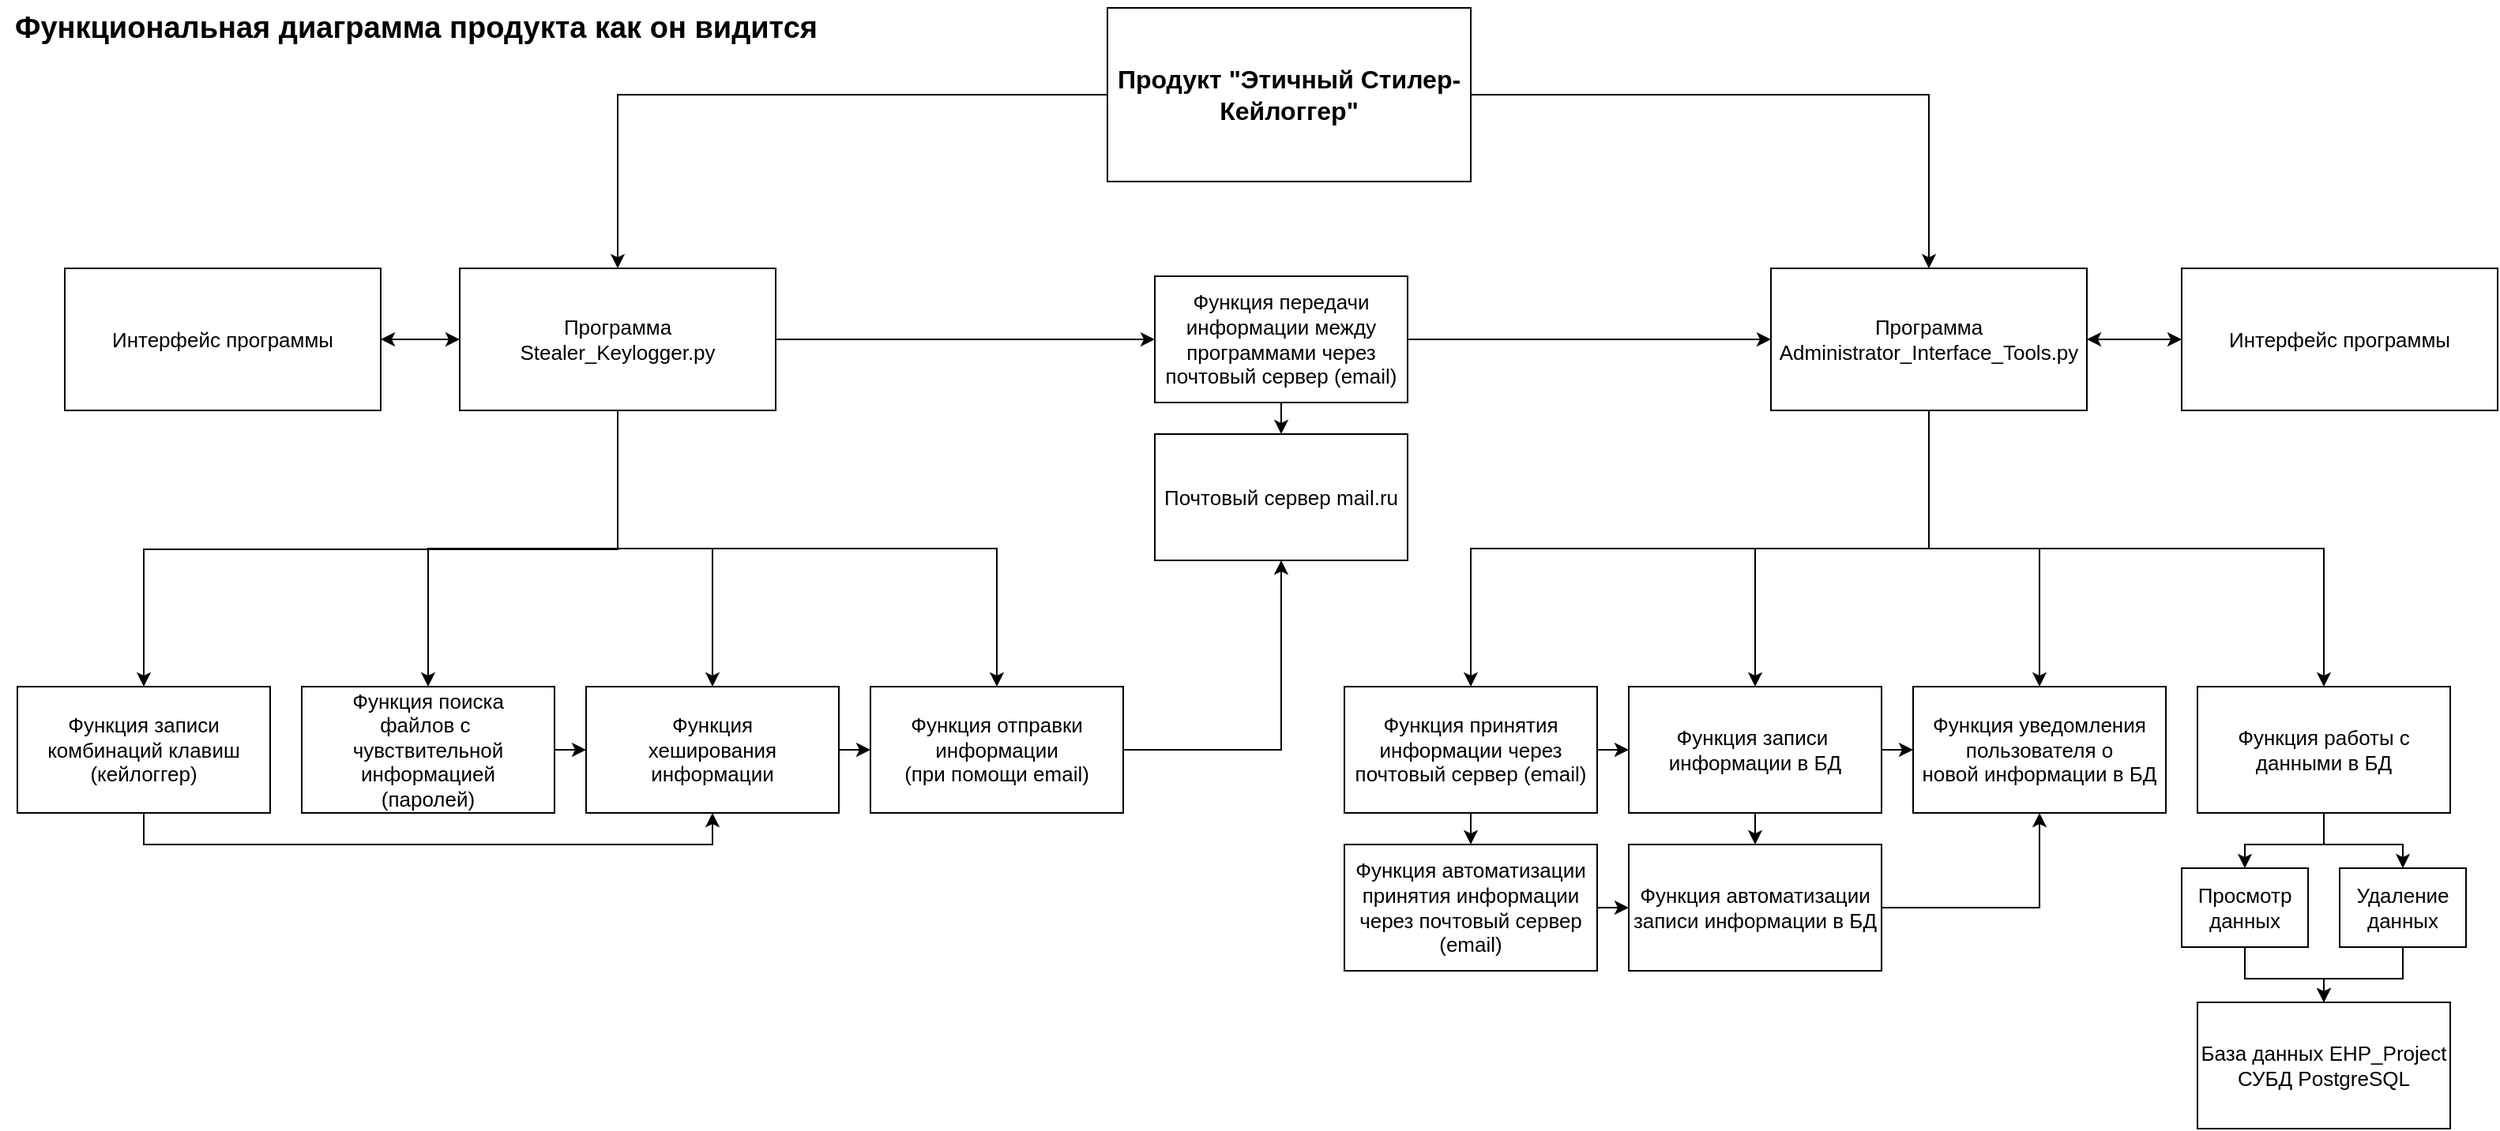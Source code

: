 <mxfile version="22.1.18" type="device">
  <diagram id="c7Wnre_xee9KQcAQQJKV" name="Страница 1">
    <mxGraphModel dx="1594" dy="945" grid="0" gridSize="10" guides="1" tooltips="1" connect="1" arrows="1" fold="1" page="1" pageScale="1" pageWidth="3300" pageHeight="4681" math="0" shadow="0">
      <root>
        <mxCell id="0" />
        <mxCell id="1" parent="0" />
        <mxCell id="H0QDDxEWL5w_yqqX34YD-27" style="edgeStyle=orthogonalEdgeStyle;rounded=0;orthogonalLoop=1;jettySize=auto;html=1;exitX=0;exitY=0.5;exitDx=0;exitDy=0;entryX=0.5;entryY=0;entryDx=0;entryDy=0;fontSize=13;" parent="1" source="H0QDDxEWL5w_yqqX34YD-2" target="H0QDDxEWL5w_yqqX34YD-5" edge="1">
          <mxGeometry relative="1" as="geometry" />
        </mxCell>
        <mxCell id="H0QDDxEWL5w_yqqX34YD-28" style="edgeStyle=orthogonalEdgeStyle;rounded=0;orthogonalLoop=1;jettySize=auto;html=1;exitX=1;exitY=0.5;exitDx=0;exitDy=0;entryX=0.5;entryY=0;entryDx=0;entryDy=0;fontSize=13;" parent="1" source="H0QDDxEWL5w_yqqX34YD-2" target="H0QDDxEWL5w_yqqX34YD-4" edge="1">
          <mxGeometry relative="1" as="geometry" />
        </mxCell>
        <mxCell id="H0QDDxEWL5w_yqqX34YD-2" value="&lt;span style=&quot;font-weight: 700; font-size: 16px;&quot;&gt;Продукт &quot;Этичный Стилер-Кейлоггер&quot;&lt;/span&gt;" style="rounded=0;whiteSpace=wrap;html=1;fontSize=16;" parent="1" vertex="1">
          <mxGeometry x="760" y="30" width="230" height="110" as="geometry" />
        </mxCell>
        <mxCell id="H0QDDxEWL5w_yqqX34YD-29" style="edgeStyle=orthogonalEdgeStyle;rounded=0;orthogonalLoop=1;jettySize=auto;html=1;exitX=0.5;exitY=1;exitDx=0;exitDy=0;entryX=0.5;entryY=0;entryDx=0;entryDy=0;fontSize=13;" parent="1" source="H0QDDxEWL5w_yqqX34YD-4" target="H0QDDxEWL5w_yqqX34YD-23" edge="1">
          <mxGeometry relative="1" as="geometry" />
        </mxCell>
        <mxCell id="H0QDDxEWL5w_yqqX34YD-34" style="edgeStyle=orthogonalEdgeStyle;rounded=0;orthogonalLoop=1;jettySize=auto;html=1;exitX=1;exitY=0.5;exitDx=0;exitDy=0;entryX=0;entryY=0.5;entryDx=0;entryDy=0;fontSize=13;" parent="1" source="H0QDDxEWL5w_yqqX34YD-4" target="H0QDDxEWL5w_yqqX34YD-33" edge="1">
          <mxGeometry relative="1" as="geometry" />
        </mxCell>
        <mxCell id="H0QDDxEWL5w_yqqX34YD-36" style="edgeStyle=orthogonalEdgeStyle;rounded=0;orthogonalLoop=1;jettySize=auto;html=1;exitX=0.5;exitY=1;exitDx=0;exitDy=0;entryX=0.5;entryY=0;entryDx=0;entryDy=0;fontSize=13;" parent="1" source="H0QDDxEWL5w_yqqX34YD-4" target="H0QDDxEWL5w_yqqX34YD-24" edge="1">
          <mxGeometry relative="1" as="geometry" />
        </mxCell>
        <mxCell id="H0QDDxEWL5w_yqqX34YD-37" style="edgeStyle=orthogonalEdgeStyle;rounded=0;orthogonalLoop=1;jettySize=auto;html=1;exitX=0.5;exitY=1;exitDx=0;exitDy=0;entryX=0.5;entryY=0;entryDx=0;entryDy=0;fontSize=13;" parent="1" source="H0QDDxEWL5w_yqqX34YD-4" target="H0QDDxEWL5w_yqqX34YD-25" edge="1">
          <mxGeometry relative="1" as="geometry" />
        </mxCell>
        <mxCell id="H0QDDxEWL5w_yqqX34YD-38" style="edgeStyle=orthogonalEdgeStyle;rounded=0;orthogonalLoop=1;jettySize=auto;html=1;exitX=0.5;exitY=1;exitDx=0;exitDy=0;entryX=0.5;entryY=0;entryDx=0;entryDy=0;fontSize=13;" parent="1" source="H0QDDxEWL5w_yqqX34YD-4" target="H0QDDxEWL5w_yqqX34YD-26" edge="1">
          <mxGeometry relative="1" as="geometry" />
        </mxCell>
        <mxCell id="H0QDDxEWL5w_yqqX34YD-4" value="Программа&#xa;Administrator_Interface_Tools.py" style="rounded=0;whiteSpace=wrap;fontSize=13;" parent="1" vertex="1">
          <mxGeometry x="1180" y="195" width="200" height="90" as="geometry" />
        </mxCell>
        <mxCell id="H0QDDxEWL5w_yqqX34YD-15" style="edgeStyle=orthogonalEdgeStyle;rounded=0;orthogonalLoop=1;jettySize=auto;html=1;exitX=0.25;exitY=1;exitDx=0;exitDy=0;entryX=0.5;entryY=0;entryDx=0;entryDy=0;fontSize=13;" parent="1" source="H0QDDxEWL5w_yqqX34YD-5" target="H0QDDxEWL5w_yqqX34YD-14" edge="1">
          <mxGeometry relative="1" as="geometry">
            <Array as="points">
              <mxPoint x="450" y="285" />
              <mxPoint x="450" y="373" />
              <mxPoint x="150" y="373" />
            </Array>
          </mxGeometry>
        </mxCell>
        <mxCell id="H0QDDxEWL5w_yqqX34YD-16" style="edgeStyle=orthogonalEdgeStyle;rounded=0;orthogonalLoop=1;jettySize=auto;html=1;exitX=0.5;exitY=1;exitDx=0;exitDy=0;entryX=0.5;entryY=0;entryDx=0;entryDy=0;fontSize=13;" parent="1" source="H0QDDxEWL5w_yqqX34YD-5" target="H0QDDxEWL5w_yqqX34YD-9" edge="1">
          <mxGeometry relative="1" as="geometry" />
        </mxCell>
        <mxCell id="H0QDDxEWL5w_yqqX34YD-17" style="edgeStyle=orthogonalEdgeStyle;rounded=0;orthogonalLoop=1;jettySize=auto;html=1;exitX=0.5;exitY=1;exitDx=0;exitDy=0;entryX=0.5;entryY=0;entryDx=0;entryDy=0;fontSize=13;" parent="1" source="H0QDDxEWL5w_yqqX34YD-5" target="H0QDDxEWL5w_yqqX34YD-12" edge="1">
          <mxGeometry relative="1" as="geometry" />
        </mxCell>
        <mxCell id="H0QDDxEWL5w_yqqX34YD-18" style="edgeStyle=orthogonalEdgeStyle;rounded=0;orthogonalLoop=1;jettySize=auto;html=1;exitX=0.5;exitY=1;exitDx=0;exitDy=0;entryX=0.5;entryY=0;entryDx=0;entryDy=0;fontSize=13;" parent="1" source="H0QDDxEWL5w_yqqX34YD-5" target="H0QDDxEWL5w_yqqX34YD-13" edge="1">
          <mxGeometry relative="1" as="geometry" />
        </mxCell>
        <mxCell id="H0QDDxEWL5w_yqqX34YD-31" style="edgeStyle=orthogonalEdgeStyle;rounded=0;orthogonalLoop=1;jettySize=auto;html=1;exitX=0;exitY=0.5;exitDx=0;exitDy=0;entryX=1;entryY=0.5;entryDx=0;entryDy=0;fontSize=13;" parent="1" source="H0QDDxEWL5w_yqqX34YD-5" target="H0QDDxEWL5w_yqqX34YD-30" edge="1">
          <mxGeometry relative="1" as="geometry" />
        </mxCell>
        <mxCell id="H0QDDxEWL5w_yqqX34YD-50" style="edgeStyle=orthogonalEdgeStyle;rounded=0;orthogonalLoop=1;jettySize=auto;html=1;exitX=1;exitY=0.5;exitDx=0;exitDy=0;entryX=0;entryY=0.5;entryDx=0;entryDy=0;fontSize=13;" parent="1" source="H0QDDxEWL5w_yqqX34YD-5" target="H0QDDxEWL5w_yqqX34YD-49" edge="1">
          <mxGeometry relative="1" as="geometry" />
        </mxCell>
        <mxCell id="H0QDDxEWL5w_yqqX34YD-5" value="Программа&#xa;Stealer_Keylogger.py" style="rounded=0;whiteSpace=wrap;fontSize=13;" parent="1" vertex="1">
          <mxGeometry x="350" y="195" width="200" height="90" as="geometry" />
        </mxCell>
        <mxCell id="H0QDDxEWL5w_yqqX34YD-21" style="edgeStyle=orthogonalEdgeStyle;rounded=0;orthogonalLoop=1;jettySize=auto;html=1;exitX=1;exitY=0.5;exitDx=0;exitDy=0;entryX=0;entryY=0.5;entryDx=0;entryDy=0;fontSize=13;" parent="1" source="H0QDDxEWL5w_yqqX34YD-9" target="H0QDDxEWL5w_yqqX34YD-12" edge="1">
          <mxGeometry relative="1" as="geometry" />
        </mxCell>
        <mxCell id="H0QDDxEWL5w_yqqX34YD-9" value="Функция поиска&lt;br&gt;файлов с&amp;nbsp;&lt;br&gt;чувствительной&lt;br&gt;информацией&lt;br&gt;(паролей)" style="rounded=0;whiteSpace=wrap;html=1;fontSize=13;" parent="1" vertex="1">
          <mxGeometry x="250" y="460" width="160" height="80" as="geometry" />
        </mxCell>
        <mxCell id="H0QDDxEWL5w_yqqX34YD-22" style="edgeStyle=orthogonalEdgeStyle;rounded=0;orthogonalLoop=1;jettySize=auto;html=1;exitX=1;exitY=0.5;exitDx=0;exitDy=0;entryX=0;entryY=0.5;entryDx=0;entryDy=0;fontSize=13;" parent="1" source="H0QDDxEWL5w_yqqX34YD-12" target="H0QDDxEWL5w_yqqX34YD-13" edge="1">
          <mxGeometry relative="1" as="geometry" />
        </mxCell>
        <mxCell id="H0QDDxEWL5w_yqqX34YD-12" value="Функция&lt;br&gt;хеширования информации" style="rounded=0;whiteSpace=wrap;html=1;fontSize=13;" parent="1" vertex="1">
          <mxGeometry x="430" y="460" width="160" height="80" as="geometry" />
        </mxCell>
        <mxCell id="H0QDDxEWL5w_yqqX34YD-73" style="edgeStyle=orthogonalEdgeStyle;rounded=0;orthogonalLoop=1;jettySize=auto;html=1;exitX=1;exitY=0.5;exitDx=0;exitDy=0;entryX=0.5;entryY=1;entryDx=0;entryDy=0;fontSize=13;" parent="1" source="H0QDDxEWL5w_yqqX34YD-13" target="H0QDDxEWL5w_yqqX34YD-53" edge="1">
          <mxGeometry relative="1" as="geometry" />
        </mxCell>
        <mxCell id="H0QDDxEWL5w_yqqX34YD-13" value="Функция отправки&lt;br&gt;информации&lt;br&gt;(при помощи email)" style="rounded=0;whiteSpace=wrap;html=1;fontSize=13;" parent="1" vertex="1">
          <mxGeometry x="610" y="460" width="160" height="80" as="geometry" />
        </mxCell>
        <mxCell id="H0QDDxEWL5w_yqqX34YD-67" style="edgeStyle=orthogonalEdgeStyle;rounded=0;orthogonalLoop=1;jettySize=auto;html=1;exitX=0.5;exitY=1;exitDx=0;exitDy=0;entryX=0.5;entryY=1;entryDx=0;entryDy=0;fontSize=13;" parent="1" source="H0QDDxEWL5w_yqqX34YD-14" target="H0QDDxEWL5w_yqqX34YD-12" edge="1">
          <mxGeometry relative="1" as="geometry" />
        </mxCell>
        <mxCell id="H0QDDxEWL5w_yqqX34YD-14" value="Функция записи&lt;br&gt;комбинаций клавиш&lt;br&gt;(кейлоггер)" style="rounded=0;whiteSpace=wrap;html=1;fontSize=13;" parent="1" vertex="1">
          <mxGeometry x="70" y="460" width="160" height="80" as="geometry" />
        </mxCell>
        <mxCell id="H0QDDxEWL5w_yqqX34YD-39" style="edgeStyle=orthogonalEdgeStyle;rounded=0;orthogonalLoop=1;jettySize=auto;html=1;exitX=1;exitY=0.5;exitDx=0;exitDy=0;entryX=0;entryY=0.5;entryDx=0;entryDy=0;fontSize=13;" parent="1" source="H0QDDxEWL5w_yqqX34YD-23" target="H0QDDxEWL5w_yqqX34YD-24" edge="1">
          <mxGeometry relative="1" as="geometry" />
        </mxCell>
        <mxCell id="H0QDDxEWL5w_yqqX34YD-65" style="edgeStyle=orthogonalEdgeStyle;rounded=0;orthogonalLoop=1;jettySize=auto;html=1;exitX=0.5;exitY=1;exitDx=0;exitDy=0;entryX=0.5;entryY=0;entryDx=0;entryDy=0;fontSize=13;" parent="1" source="H0QDDxEWL5w_yqqX34YD-23" target="H0QDDxEWL5w_yqqX34YD-42" edge="1">
          <mxGeometry relative="1" as="geometry" />
        </mxCell>
        <mxCell id="H0QDDxEWL5w_yqqX34YD-23" value="Функция принятия&lt;br&gt;информации через&lt;br&gt;почтовый сервер (email)" style="rounded=0;whiteSpace=wrap;html=1;fontSize=13;" parent="1" vertex="1">
          <mxGeometry x="910" y="460" width="160" height="80" as="geometry" />
        </mxCell>
        <mxCell id="H0QDDxEWL5w_yqqX34YD-40" style="edgeStyle=orthogonalEdgeStyle;rounded=0;orthogonalLoop=1;jettySize=auto;html=1;exitX=1;exitY=0.5;exitDx=0;exitDy=0;entryX=0;entryY=0.5;entryDx=0;entryDy=0;fontSize=13;" parent="1" source="H0QDDxEWL5w_yqqX34YD-24" target="H0QDDxEWL5w_yqqX34YD-25" edge="1">
          <mxGeometry relative="1" as="geometry" />
        </mxCell>
        <mxCell id="H0QDDxEWL5w_yqqX34YD-64" style="edgeStyle=orthogonalEdgeStyle;rounded=0;orthogonalLoop=1;jettySize=auto;html=1;exitX=0.5;exitY=1;exitDx=0;exitDy=0;entryX=0.5;entryY=0;entryDx=0;entryDy=0;fontSize=13;" parent="1" source="H0QDDxEWL5w_yqqX34YD-24" target="H0QDDxEWL5w_yqqX34YD-43" edge="1">
          <mxGeometry relative="1" as="geometry" />
        </mxCell>
        <mxCell id="H0QDDxEWL5w_yqqX34YD-24" value="Функция записи&amp;nbsp;&lt;br&gt;информации в БД" style="rounded=0;whiteSpace=wrap;html=1;fontSize=13;" parent="1" vertex="1">
          <mxGeometry x="1090" y="460" width="160" height="80" as="geometry" />
        </mxCell>
        <mxCell id="H0QDDxEWL5w_yqqX34YD-25" value="Функция уведомления&lt;br&gt;пользователя о&lt;br&gt;новой информации в БД" style="rounded=0;whiteSpace=wrap;html=1;fontSize=13;" parent="1" vertex="1">
          <mxGeometry x="1270" y="460" width="160" height="80" as="geometry" />
        </mxCell>
        <mxCell id="H0QDDxEWL5w_yqqX34YD-60" style="edgeStyle=orthogonalEdgeStyle;rounded=0;orthogonalLoop=1;jettySize=auto;html=1;exitX=0.5;exitY=1;exitDx=0;exitDy=0;entryX=0.5;entryY=0;entryDx=0;entryDy=0;fontSize=13;" parent="1" source="H0QDDxEWL5w_yqqX34YD-26" target="H0QDDxEWL5w_yqqX34YD-58" edge="1">
          <mxGeometry relative="1" as="geometry" />
        </mxCell>
        <mxCell id="H0QDDxEWL5w_yqqX34YD-61" style="edgeStyle=orthogonalEdgeStyle;rounded=0;orthogonalLoop=1;jettySize=auto;html=1;exitX=0.5;exitY=1;exitDx=0;exitDy=0;entryX=0.5;entryY=0;entryDx=0;entryDy=0;fontSize=13;" parent="1" source="H0QDDxEWL5w_yqqX34YD-26" target="H0QDDxEWL5w_yqqX34YD-59" edge="1">
          <mxGeometry relative="1" as="geometry" />
        </mxCell>
        <mxCell id="H0QDDxEWL5w_yqqX34YD-26" value="Функция работы с данными в БД" style="rounded=0;whiteSpace=wrap;html=1;fontSize=13;" parent="1" vertex="1">
          <mxGeometry x="1450" y="460" width="160" height="80" as="geometry" />
        </mxCell>
        <mxCell id="H0QDDxEWL5w_yqqX34YD-32" style="edgeStyle=orthogonalEdgeStyle;rounded=0;orthogonalLoop=1;jettySize=auto;html=1;exitX=1;exitY=0.5;exitDx=0;exitDy=0;entryX=0;entryY=0.5;entryDx=0;entryDy=0;fontSize=13;" parent="1" source="H0QDDxEWL5w_yqqX34YD-30" target="H0QDDxEWL5w_yqqX34YD-5" edge="1">
          <mxGeometry relative="1" as="geometry" />
        </mxCell>
        <mxCell id="H0QDDxEWL5w_yqqX34YD-30" value="Интерфейс программы" style="rounded=0;whiteSpace=wrap;fontSize=13;" parent="1" vertex="1">
          <mxGeometry x="100" y="195" width="200" height="90" as="geometry" />
        </mxCell>
        <mxCell id="H0QDDxEWL5w_yqqX34YD-35" style="edgeStyle=orthogonalEdgeStyle;rounded=0;orthogonalLoop=1;jettySize=auto;html=1;exitX=0;exitY=0.5;exitDx=0;exitDy=0;entryX=1;entryY=0.5;entryDx=0;entryDy=0;fontSize=13;" parent="1" source="H0QDDxEWL5w_yqqX34YD-33" target="H0QDDxEWL5w_yqqX34YD-4" edge="1">
          <mxGeometry relative="1" as="geometry" />
        </mxCell>
        <mxCell id="H0QDDxEWL5w_yqqX34YD-33" value="Интерфейс программы" style="rounded=0;whiteSpace=wrap;fontSize=13;" parent="1" vertex="1">
          <mxGeometry x="1440" y="195" width="200" height="90" as="geometry" />
        </mxCell>
        <mxCell id="H0QDDxEWL5w_yqqX34YD-46" style="edgeStyle=orthogonalEdgeStyle;rounded=0;orthogonalLoop=1;jettySize=auto;html=1;exitX=1;exitY=0.5;exitDx=0;exitDy=0;entryX=0;entryY=0.5;entryDx=0;entryDy=0;fontSize=13;" parent="1" source="H0QDDxEWL5w_yqqX34YD-42" target="H0QDDxEWL5w_yqqX34YD-43" edge="1">
          <mxGeometry relative="1" as="geometry" />
        </mxCell>
        <mxCell id="H0QDDxEWL5w_yqqX34YD-42" value="Функция автоматизации принятия информации через почтовый сервер (email)" style="rounded=0;whiteSpace=wrap;html=1;fontSize=13;" parent="1" vertex="1">
          <mxGeometry x="910" y="560" width="160" height="80" as="geometry" />
        </mxCell>
        <mxCell id="H0QDDxEWL5w_yqqX34YD-47" style="edgeStyle=orthogonalEdgeStyle;rounded=0;orthogonalLoop=1;jettySize=auto;html=1;exitX=1;exitY=0.5;exitDx=0;exitDy=0;entryX=0.5;entryY=1;entryDx=0;entryDy=0;fontSize=13;" parent="1" source="H0QDDxEWL5w_yqqX34YD-43" target="H0QDDxEWL5w_yqqX34YD-25" edge="1">
          <mxGeometry relative="1" as="geometry" />
        </mxCell>
        <mxCell id="H0QDDxEWL5w_yqqX34YD-43" value="Функция автоматизации записи информации в БД" style="rounded=0;whiteSpace=wrap;html=1;fontSize=13;" parent="1" vertex="1">
          <mxGeometry x="1090" y="560" width="160" height="80" as="geometry" />
        </mxCell>
        <mxCell id="H0QDDxEWL5w_yqqX34YD-51" style="edgeStyle=orthogonalEdgeStyle;rounded=0;orthogonalLoop=1;jettySize=auto;html=1;exitX=1;exitY=0.5;exitDx=0;exitDy=0;entryX=0;entryY=0.5;entryDx=0;entryDy=0;fontSize=13;" parent="1" source="H0QDDxEWL5w_yqqX34YD-49" target="H0QDDxEWL5w_yqqX34YD-4" edge="1">
          <mxGeometry relative="1" as="geometry" />
        </mxCell>
        <mxCell id="H0QDDxEWL5w_yqqX34YD-54" style="edgeStyle=orthogonalEdgeStyle;rounded=0;orthogonalLoop=1;jettySize=auto;html=1;exitX=0.5;exitY=1;exitDx=0;exitDy=0;entryX=0.5;entryY=0;entryDx=0;entryDy=0;fontSize=13;" parent="1" source="H0QDDxEWL5w_yqqX34YD-49" target="H0QDDxEWL5w_yqqX34YD-53" edge="1">
          <mxGeometry relative="1" as="geometry" />
        </mxCell>
        <mxCell id="H0QDDxEWL5w_yqqX34YD-49" value="Функция передачи информации между программами через почтовый сервер (email)" style="rounded=0;whiteSpace=wrap;html=1;fontSize=13;" parent="1" vertex="1">
          <mxGeometry x="790" y="200" width="160" height="80" as="geometry" />
        </mxCell>
        <mxCell id="H0QDDxEWL5w_yqqX34YD-53" value="Почтовый сервер mail.ru" style="rounded=0;whiteSpace=wrap;html=1;fontSize=13;" parent="1" vertex="1">
          <mxGeometry x="790" y="300" width="160" height="80" as="geometry" />
        </mxCell>
        <mxCell id="H0QDDxEWL5w_yqqX34YD-56" value="База данных EHP_Project&lt;br&gt;СУБД PostgreSQL" style="rounded=0;whiteSpace=wrap;html=1;fontSize=13;" parent="1" vertex="1">
          <mxGeometry x="1450" y="660" width="160" height="80" as="geometry" />
        </mxCell>
        <mxCell id="H0QDDxEWL5w_yqqX34YD-71" style="edgeStyle=orthogonalEdgeStyle;rounded=0;orthogonalLoop=1;jettySize=auto;html=1;exitX=0.5;exitY=1;exitDx=0;exitDy=0;entryX=0.5;entryY=0;entryDx=0;entryDy=0;fontSize=13;" parent="1" source="H0QDDxEWL5w_yqqX34YD-58" target="H0QDDxEWL5w_yqqX34YD-56" edge="1">
          <mxGeometry relative="1" as="geometry" />
        </mxCell>
        <mxCell id="H0QDDxEWL5w_yqqX34YD-58" value="Просмотр данных" style="rounded=0;whiteSpace=wrap;html=1;fontSize=13;" parent="1" vertex="1">
          <mxGeometry x="1440" y="575" width="80" height="50" as="geometry" />
        </mxCell>
        <mxCell id="H0QDDxEWL5w_yqqX34YD-72" style="edgeStyle=orthogonalEdgeStyle;rounded=0;orthogonalLoop=1;jettySize=auto;html=1;exitX=0.5;exitY=1;exitDx=0;exitDy=0;entryX=0.5;entryY=0;entryDx=0;entryDy=0;fontSize=13;" parent="1" source="H0QDDxEWL5w_yqqX34YD-59" target="H0QDDxEWL5w_yqqX34YD-56" edge="1">
          <mxGeometry relative="1" as="geometry" />
        </mxCell>
        <mxCell id="H0QDDxEWL5w_yqqX34YD-59" value="Удаление данных" style="rounded=0;whiteSpace=wrap;html=1;fontSize=13;" parent="1" vertex="1">
          <mxGeometry x="1540" y="575" width="80" height="50" as="geometry" />
        </mxCell>
        <mxCell id="H0QDDxEWL5w_yqqX34YD-70" value="&lt;span style=&quot;font-size: 19px;&quot;&gt;&lt;b style=&quot;font-size: 19px;&quot;&gt;Функциональная диаграмма продукта как он видится&lt;/b&gt;&lt;/span&gt;" style="text;html=1;align=center;verticalAlign=middle;resizable=0;points=[];autosize=1;fontSize=19;" parent="1" vertex="1">
          <mxGeometry x="59" y="25" width="526" height="35" as="geometry" />
        </mxCell>
      </root>
    </mxGraphModel>
  </diagram>
</mxfile>
